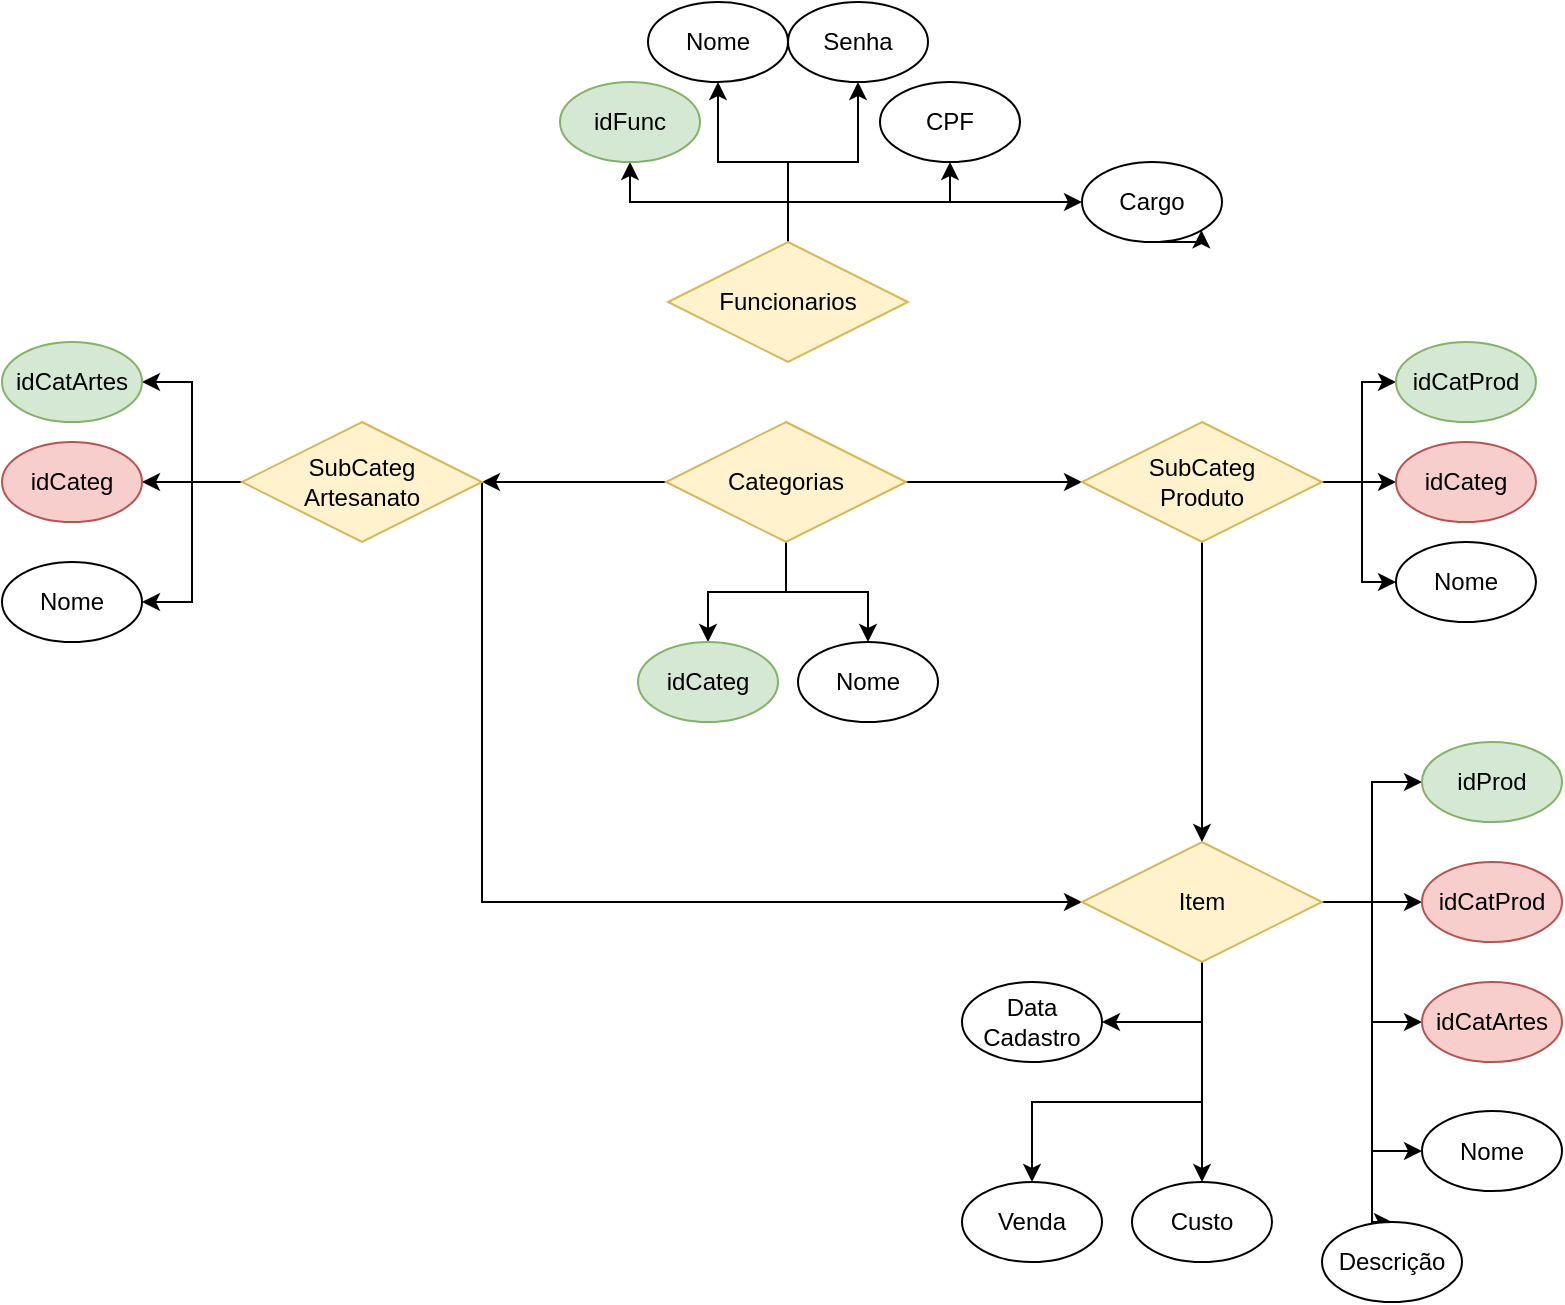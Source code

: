 <mxfile version="16.0.0" type="device"><diagram id="C5RBs43oDa-KdzZeNtuy" name="Page-1"><mxGraphModel dx="1296" dy="685" grid="1" gridSize="10" guides="1" tooltips="1" connect="1" arrows="1" fold="1" page="1" pageScale="1" pageWidth="827" pageHeight="1169" math="0" shadow="0"><root><mxCell id="WIyWlLk6GJQsqaUBKTNV-0"/><mxCell id="WIyWlLk6GJQsqaUBKTNV-1" parent="WIyWlLk6GJQsqaUBKTNV-0"/><mxCell id="quJpcEcycrzPPs2imelZ-5" style="edgeStyle=orthogonalEdgeStyle;rounded=0;orthogonalLoop=1;jettySize=auto;html=1;entryX=0.5;entryY=1;entryDx=0;entryDy=0;" edge="1" parent="WIyWlLk6GJQsqaUBKTNV-1" source="quJpcEcycrzPPs2imelZ-0" target="quJpcEcycrzPPs2imelZ-2"><mxGeometry relative="1" as="geometry"/></mxCell><mxCell id="quJpcEcycrzPPs2imelZ-6" style="edgeStyle=orthogonalEdgeStyle;rounded=0;orthogonalLoop=1;jettySize=auto;html=1;entryX=0.5;entryY=1;entryDx=0;entryDy=0;" edge="1" parent="WIyWlLk6GJQsqaUBKTNV-1" source="quJpcEcycrzPPs2imelZ-0" target="quJpcEcycrzPPs2imelZ-1"><mxGeometry relative="1" as="geometry"/></mxCell><mxCell id="quJpcEcycrzPPs2imelZ-7" style="edgeStyle=orthogonalEdgeStyle;rounded=0;orthogonalLoop=1;jettySize=auto;html=1;entryX=0.5;entryY=1;entryDx=0;entryDy=0;" edge="1" parent="WIyWlLk6GJQsqaUBKTNV-1" source="quJpcEcycrzPPs2imelZ-0" target="quJpcEcycrzPPs2imelZ-3"><mxGeometry relative="1" as="geometry"><Array as="points"><mxPoint x="413" y="110"/><mxPoint x="494" y="110"/></Array></mxGeometry></mxCell><mxCell id="quJpcEcycrzPPs2imelZ-9" style="edgeStyle=orthogonalEdgeStyle;rounded=0;orthogonalLoop=1;jettySize=auto;html=1;entryX=0.5;entryY=1;entryDx=0;entryDy=0;" edge="1" parent="WIyWlLk6GJQsqaUBKTNV-1" source="quJpcEcycrzPPs2imelZ-0" target="quJpcEcycrzPPs2imelZ-8"><mxGeometry relative="1" as="geometry"/></mxCell><mxCell id="quJpcEcycrzPPs2imelZ-87" style="edgeStyle=orthogonalEdgeStyle;rounded=0;orthogonalLoop=1;jettySize=auto;html=1;entryX=0;entryY=0.5;entryDx=0;entryDy=0;" edge="1" parent="WIyWlLk6GJQsqaUBKTNV-1" source="quJpcEcycrzPPs2imelZ-0" target="quJpcEcycrzPPs2imelZ-86"><mxGeometry relative="1" as="geometry"><Array as="points"><mxPoint x="413" y="110"/></Array></mxGeometry></mxCell><mxCell id="quJpcEcycrzPPs2imelZ-0" value="Funcionarios" style="rhombus;whiteSpace=wrap;html=1;fillColor=#fff2cc;strokeColor=#d6b656;" vertex="1" parent="WIyWlLk6GJQsqaUBKTNV-1"><mxGeometry x="353" y="130" width="120" height="60" as="geometry"/></mxCell><mxCell id="quJpcEcycrzPPs2imelZ-1" value="idFunc" style="ellipse;whiteSpace=wrap;html=1;fillColor=#d5e8d4;strokeColor=#82b366;" vertex="1" parent="WIyWlLk6GJQsqaUBKTNV-1"><mxGeometry x="299" y="50" width="70" height="40" as="geometry"/></mxCell><mxCell id="quJpcEcycrzPPs2imelZ-2" value="Senha" style="ellipse;whiteSpace=wrap;html=1;" vertex="1" parent="WIyWlLk6GJQsqaUBKTNV-1"><mxGeometry x="413" y="10" width="70" height="40" as="geometry"/></mxCell><mxCell id="quJpcEcycrzPPs2imelZ-3" value="CPF" style="ellipse;whiteSpace=wrap;html=1;" vertex="1" parent="WIyWlLk6GJQsqaUBKTNV-1"><mxGeometry x="459" y="50" width="70" height="40" as="geometry"/></mxCell><mxCell id="quJpcEcycrzPPs2imelZ-8" value="Nome" style="ellipse;whiteSpace=wrap;html=1;" vertex="1" parent="WIyWlLk6GJQsqaUBKTNV-1"><mxGeometry x="343" y="10" width="70" height="40" as="geometry"/></mxCell><mxCell id="quJpcEcycrzPPs2imelZ-13" style="edgeStyle=orthogonalEdgeStyle;rounded=0;orthogonalLoop=1;jettySize=auto;html=1;entryX=0.5;entryY=0;entryDx=0;entryDy=0;" edge="1" parent="WIyWlLk6GJQsqaUBKTNV-1" source="quJpcEcycrzPPs2imelZ-10" target="quJpcEcycrzPPs2imelZ-11"><mxGeometry relative="1" as="geometry"/></mxCell><mxCell id="quJpcEcycrzPPs2imelZ-14" style="edgeStyle=orthogonalEdgeStyle;rounded=0;orthogonalLoop=1;jettySize=auto;html=1;entryX=0.5;entryY=0;entryDx=0;entryDy=0;" edge="1" parent="WIyWlLk6GJQsqaUBKTNV-1" source="quJpcEcycrzPPs2imelZ-10" target="quJpcEcycrzPPs2imelZ-12"><mxGeometry relative="1" as="geometry"/></mxCell><mxCell id="quJpcEcycrzPPs2imelZ-84" style="edgeStyle=orthogonalEdgeStyle;rounded=0;orthogonalLoop=1;jettySize=auto;html=1;entryX=1;entryY=0.5;entryDx=0;entryDy=0;" edge="1" parent="WIyWlLk6GJQsqaUBKTNV-1" source="quJpcEcycrzPPs2imelZ-10" target="quJpcEcycrzPPs2imelZ-16"><mxGeometry relative="1" as="geometry"/></mxCell><mxCell id="quJpcEcycrzPPs2imelZ-85" style="edgeStyle=orthogonalEdgeStyle;rounded=0;orthogonalLoop=1;jettySize=auto;html=1;" edge="1" parent="WIyWlLk6GJQsqaUBKTNV-1" source="quJpcEcycrzPPs2imelZ-10" target="quJpcEcycrzPPs2imelZ-29"><mxGeometry relative="1" as="geometry"/></mxCell><mxCell id="quJpcEcycrzPPs2imelZ-10" value="Categorias" style="rhombus;whiteSpace=wrap;html=1;fillColor=#fff2cc;strokeColor=#d6b656;" vertex="1" parent="WIyWlLk6GJQsqaUBKTNV-1"><mxGeometry x="352" y="220" width="120" height="60" as="geometry"/></mxCell><mxCell id="quJpcEcycrzPPs2imelZ-11" value="idCateg" style="ellipse;whiteSpace=wrap;html=1;fillColor=#d5e8d4;strokeColor=#82b366;" vertex="1" parent="WIyWlLk6GJQsqaUBKTNV-1"><mxGeometry x="338" y="330" width="70" height="40" as="geometry"/></mxCell><mxCell id="quJpcEcycrzPPs2imelZ-12" value="Nome" style="ellipse;whiteSpace=wrap;html=1;" vertex="1" parent="WIyWlLk6GJQsqaUBKTNV-1"><mxGeometry x="418" y="330" width="70" height="40" as="geometry"/></mxCell><mxCell id="quJpcEcycrzPPs2imelZ-22" style="edgeStyle=orthogonalEdgeStyle;rounded=0;orthogonalLoop=1;jettySize=auto;html=1;" edge="1" parent="WIyWlLk6GJQsqaUBKTNV-1" source="quJpcEcycrzPPs2imelZ-16" target="quJpcEcycrzPPs2imelZ-20"><mxGeometry relative="1" as="geometry"/></mxCell><mxCell id="quJpcEcycrzPPs2imelZ-23" style="edgeStyle=orthogonalEdgeStyle;rounded=0;orthogonalLoop=1;jettySize=auto;html=1;entryX=1;entryY=0.5;entryDx=0;entryDy=0;" edge="1" parent="WIyWlLk6GJQsqaUBKTNV-1" source="quJpcEcycrzPPs2imelZ-16" target="quJpcEcycrzPPs2imelZ-17"><mxGeometry relative="1" as="geometry"/></mxCell><mxCell id="quJpcEcycrzPPs2imelZ-25" style="edgeStyle=orthogonalEdgeStyle;rounded=0;orthogonalLoop=1;jettySize=auto;html=1;entryX=1;entryY=0.5;entryDx=0;entryDy=0;" edge="1" parent="WIyWlLk6GJQsqaUBKTNV-1" source="quJpcEcycrzPPs2imelZ-16" target="quJpcEcycrzPPs2imelZ-19"><mxGeometry relative="1" as="geometry"/></mxCell><mxCell id="quJpcEcycrzPPs2imelZ-89" style="edgeStyle=orthogonalEdgeStyle;rounded=0;orthogonalLoop=1;jettySize=auto;html=1;entryX=0;entryY=0.5;entryDx=0;entryDy=0;" edge="1" parent="WIyWlLk6GJQsqaUBKTNV-1" source="quJpcEcycrzPPs2imelZ-16" target="quJpcEcycrzPPs2imelZ-38"><mxGeometry relative="1" as="geometry"><Array as="points"><mxPoint x="260" y="460"/></Array></mxGeometry></mxCell><mxCell id="quJpcEcycrzPPs2imelZ-16" value="SubCateg&lt;br&gt;Artesanato" style="rhombus;whiteSpace=wrap;html=1;fillColor=#fff2cc;strokeColor=#d6b656;" vertex="1" parent="WIyWlLk6GJQsqaUBKTNV-1"><mxGeometry x="140" y="220" width="120" height="60" as="geometry"/></mxCell><mxCell id="quJpcEcycrzPPs2imelZ-17" value="idCatArtes" style="ellipse;whiteSpace=wrap;html=1;fillColor=#d5e8d4;strokeColor=#82b366;" vertex="1" parent="WIyWlLk6GJQsqaUBKTNV-1"><mxGeometry x="20" y="180" width="70" height="40" as="geometry"/></mxCell><mxCell id="quJpcEcycrzPPs2imelZ-19" value="Nome" style="ellipse;whiteSpace=wrap;html=1;" vertex="1" parent="WIyWlLk6GJQsqaUBKTNV-1"><mxGeometry x="20" y="290" width="70" height="40" as="geometry"/></mxCell><mxCell id="quJpcEcycrzPPs2imelZ-20" value="idCateg" style="ellipse;whiteSpace=wrap;html=1;fillColor=#f8cecc;strokeColor=#b85450;" vertex="1" parent="WIyWlLk6GJQsqaUBKTNV-1"><mxGeometry x="20" y="230" width="70" height="40" as="geometry"/></mxCell><mxCell id="quJpcEcycrzPPs2imelZ-26" style="edgeStyle=orthogonalEdgeStyle;rounded=0;orthogonalLoop=1;jettySize=auto;html=1;" edge="1" parent="WIyWlLk6GJQsqaUBKTNV-1" source="quJpcEcycrzPPs2imelZ-29" target="quJpcEcycrzPPs2imelZ-32"><mxGeometry relative="1" as="geometry"/></mxCell><mxCell id="quJpcEcycrzPPs2imelZ-34" style="edgeStyle=orthogonalEdgeStyle;rounded=0;orthogonalLoop=1;jettySize=auto;html=1;entryX=0;entryY=0.5;entryDx=0;entryDy=0;" edge="1" parent="WIyWlLk6GJQsqaUBKTNV-1" source="quJpcEcycrzPPs2imelZ-29" target="quJpcEcycrzPPs2imelZ-30"><mxGeometry relative="1" as="geometry"/></mxCell><mxCell id="quJpcEcycrzPPs2imelZ-35" style="edgeStyle=orthogonalEdgeStyle;rounded=0;orthogonalLoop=1;jettySize=auto;html=1;entryX=0;entryY=0.5;entryDx=0;entryDy=0;" edge="1" parent="WIyWlLk6GJQsqaUBKTNV-1" source="quJpcEcycrzPPs2imelZ-29" target="quJpcEcycrzPPs2imelZ-31"><mxGeometry relative="1" as="geometry"/></mxCell><mxCell id="quJpcEcycrzPPs2imelZ-74" style="edgeStyle=orthogonalEdgeStyle;rounded=0;orthogonalLoop=1;jettySize=auto;html=1;entryX=0.5;entryY=0;entryDx=0;entryDy=0;" edge="1" parent="WIyWlLk6GJQsqaUBKTNV-1" source="quJpcEcycrzPPs2imelZ-29" target="quJpcEcycrzPPs2imelZ-38"><mxGeometry relative="1" as="geometry"/></mxCell><mxCell id="quJpcEcycrzPPs2imelZ-29" value="SubCateg&lt;br&gt;Produto" style="rhombus;whiteSpace=wrap;html=1;fillColor=#fff2cc;strokeColor=#d6b656;" vertex="1" parent="WIyWlLk6GJQsqaUBKTNV-1"><mxGeometry x="560" y="220" width="120" height="60" as="geometry"/></mxCell><mxCell id="quJpcEcycrzPPs2imelZ-30" value="idCatProd" style="ellipse;whiteSpace=wrap;html=1;fillColor=#d5e8d4;strokeColor=#82b366;" vertex="1" parent="WIyWlLk6GJQsqaUBKTNV-1"><mxGeometry x="717" y="180" width="70" height="40" as="geometry"/></mxCell><mxCell id="quJpcEcycrzPPs2imelZ-31" value="Nome" style="ellipse;whiteSpace=wrap;html=1;" vertex="1" parent="WIyWlLk6GJQsqaUBKTNV-1"><mxGeometry x="717" y="280" width="70" height="40" as="geometry"/></mxCell><mxCell id="quJpcEcycrzPPs2imelZ-32" value="idCateg" style="ellipse;whiteSpace=wrap;html=1;fillColor=#f8cecc;strokeColor=#b85450;" vertex="1" parent="WIyWlLk6GJQsqaUBKTNV-1"><mxGeometry x="717" y="230" width="70" height="40" as="geometry"/></mxCell><mxCell id="quJpcEcycrzPPs2imelZ-45" style="edgeStyle=orthogonalEdgeStyle;rounded=0;orthogonalLoop=1;jettySize=auto;html=1;entryX=0;entryY=0.5;entryDx=0;entryDy=0;" edge="1" parent="WIyWlLk6GJQsqaUBKTNV-1" source="quJpcEcycrzPPs2imelZ-38" target="quJpcEcycrzPPs2imelZ-43"><mxGeometry relative="1" as="geometry"/></mxCell><mxCell id="quJpcEcycrzPPs2imelZ-46" style="edgeStyle=orthogonalEdgeStyle;rounded=0;orthogonalLoop=1;jettySize=auto;html=1;entryX=0;entryY=0.5;entryDx=0;entryDy=0;" edge="1" parent="WIyWlLk6GJQsqaUBKTNV-1" source="quJpcEcycrzPPs2imelZ-38" target="quJpcEcycrzPPs2imelZ-41"><mxGeometry relative="1" as="geometry"/></mxCell><mxCell id="quJpcEcycrzPPs2imelZ-52" style="edgeStyle=orthogonalEdgeStyle;rounded=0;orthogonalLoop=1;jettySize=auto;html=1;entryX=0;entryY=0.5;entryDx=0;entryDy=0;" edge="1" parent="WIyWlLk6GJQsqaUBKTNV-1" source="quJpcEcycrzPPs2imelZ-38" target="quJpcEcycrzPPs2imelZ-40"><mxGeometry relative="1" as="geometry"/></mxCell><mxCell id="quJpcEcycrzPPs2imelZ-55" style="edgeStyle=orthogonalEdgeStyle;rounded=0;orthogonalLoop=1;jettySize=auto;html=1;entryX=0.5;entryY=0;entryDx=0;entryDy=0;" edge="1" parent="WIyWlLk6GJQsqaUBKTNV-1" source="quJpcEcycrzPPs2imelZ-38" target="quJpcEcycrzPPs2imelZ-47"><mxGeometry relative="1" as="geometry"><Array as="points"><mxPoint x="705" y="460"/></Array></mxGeometry></mxCell><mxCell id="quJpcEcycrzPPs2imelZ-56" style="edgeStyle=orthogonalEdgeStyle;rounded=0;orthogonalLoop=1;jettySize=auto;html=1;entryX=0.5;entryY=0;entryDx=0;entryDy=0;" edge="1" parent="WIyWlLk6GJQsqaUBKTNV-1" source="quJpcEcycrzPPs2imelZ-38" target="quJpcEcycrzPPs2imelZ-48"><mxGeometry relative="1" as="geometry"/></mxCell><mxCell id="quJpcEcycrzPPs2imelZ-57" style="edgeStyle=orthogonalEdgeStyle;rounded=0;orthogonalLoop=1;jettySize=auto;html=1;" edge="1" parent="WIyWlLk6GJQsqaUBKTNV-1" source="quJpcEcycrzPPs2imelZ-38" target="quJpcEcycrzPPs2imelZ-49"><mxGeometry relative="1" as="geometry"><Array as="points"><mxPoint x="620" y="560"/><mxPoint x="535" y="560"/></Array></mxGeometry></mxCell><mxCell id="quJpcEcycrzPPs2imelZ-58" style="edgeStyle=orthogonalEdgeStyle;rounded=0;orthogonalLoop=1;jettySize=auto;html=1;entryX=1;entryY=0.5;entryDx=0;entryDy=0;" edge="1" parent="WIyWlLk6GJQsqaUBKTNV-1" source="quJpcEcycrzPPs2imelZ-38" target="quJpcEcycrzPPs2imelZ-51"><mxGeometry relative="1" as="geometry"/></mxCell><mxCell id="quJpcEcycrzPPs2imelZ-92" style="edgeStyle=orthogonalEdgeStyle;rounded=0;orthogonalLoop=1;jettySize=auto;html=1;entryX=0;entryY=0.5;entryDx=0;entryDy=0;" edge="1" parent="WIyWlLk6GJQsqaUBKTNV-1" source="quJpcEcycrzPPs2imelZ-38" target="quJpcEcycrzPPs2imelZ-91"><mxGeometry relative="1" as="geometry"/></mxCell><mxCell id="quJpcEcycrzPPs2imelZ-38" value="Item" style="rhombus;whiteSpace=wrap;html=1;fillColor=#fff2cc;strokeColor=#d6b656;" vertex="1" parent="WIyWlLk6GJQsqaUBKTNV-1"><mxGeometry x="560" y="430" width="120" height="60" as="geometry"/></mxCell><mxCell id="quJpcEcycrzPPs2imelZ-40" value="Nome" style="ellipse;whiteSpace=wrap;html=1;" vertex="1" parent="WIyWlLk6GJQsqaUBKTNV-1"><mxGeometry x="730" y="564.5" width="70" height="40" as="geometry"/></mxCell><mxCell id="quJpcEcycrzPPs2imelZ-41" value="idProd" style="ellipse;whiteSpace=wrap;html=1;fillColor=#d5e8d4;strokeColor=#82b366;" vertex="1" parent="WIyWlLk6GJQsqaUBKTNV-1"><mxGeometry x="730" y="380" width="70" height="40" as="geometry"/></mxCell><mxCell id="quJpcEcycrzPPs2imelZ-43" value="idCatProd" style="ellipse;whiteSpace=wrap;html=1;fillColor=#f8cecc;strokeColor=#b85450;" vertex="1" parent="WIyWlLk6GJQsqaUBKTNV-1"><mxGeometry x="730" y="440" width="70" height="40" as="geometry"/></mxCell><mxCell id="quJpcEcycrzPPs2imelZ-47" value="Descrição" style="ellipse;whiteSpace=wrap;html=1;" vertex="1" parent="WIyWlLk6GJQsqaUBKTNV-1"><mxGeometry x="680" y="620" width="70" height="40" as="geometry"/></mxCell><mxCell id="quJpcEcycrzPPs2imelZ-48" value="Custo" style="ellipse;whiteSpace=wrap;html=1;" vertex="1" parent="WIyWlLk6GJQsqaUBKTNV-1"><mxGeometry x="585" y="600" width="70" height="40" as="geometry"/></mxCell><mxCell id="quJpcEcycrzPPs2imelZ-49" value="Venda" style="ellipse;whiteSpace=wrap;html=1;" vertex="1" parent="WIyWlLk6GJQsqaUBKTNV-1"><mxGeometry x="500" y="600" width="70" height="40" as="geometry"/></mxCell><mxCell id="quJpcEcycrzPPs2imelZ-51" value="Data&lt;br&gt;Cadastro" style="ellipse;whiteSpace=wrap;html=1;" vertex="1" parent="WIyWlLk6GJQsqaUBKTNV-1"><mxGeometry x="500" y="500" width="70" height="40" as="geometry"/></mxCell><mxCell id="quJpcEcycrzPPs2imelZ-86" value="Cargo" style="ellipse;whiteSpace=wrap;html=1;" vertex="1" parent="WIyWlLk6GJQsqaUBKTNV-1"><mxGeometry x="560" y="90" width="70" height="40" as="geometry"/></mxCell><mxCell id="quJpcEcycrzPPs2imelZ-88" style="edgeStyle=orthogonalEdgeStyle;rounded=0;orthogonalLoop=1;jettySize=auto;html=1;exitX=0.5;exitY=1;exitDx=0;exitDy=0;entryX=1;entryY=1;entryDx=0;entryDy=0;" edge="1" parent="WIyWlLk6GJQsqaUBKTNV-1" source="quJpcEcycrzPPs2imelZ-86" target="quJpcEcycrzPPs2imelZ-86"><mxGeometry relative="1" as="geometry"/></mxCell><mxCell id="quJpcEcycrzPPs2imelZ-91" value="idCatArtes" style="ellipse;whiteSpace=wrap;html=1;fillColor=#f8cecc;strokeColor=#b85450;" vertex="1" parent="WIyWlLk6GJQsqaUBKTNV-1"><mxGeometry x="730" y="500" width="70" height="40" as="geometry"/></mxCell></root></mxGraphModel></diagram></mxfile>